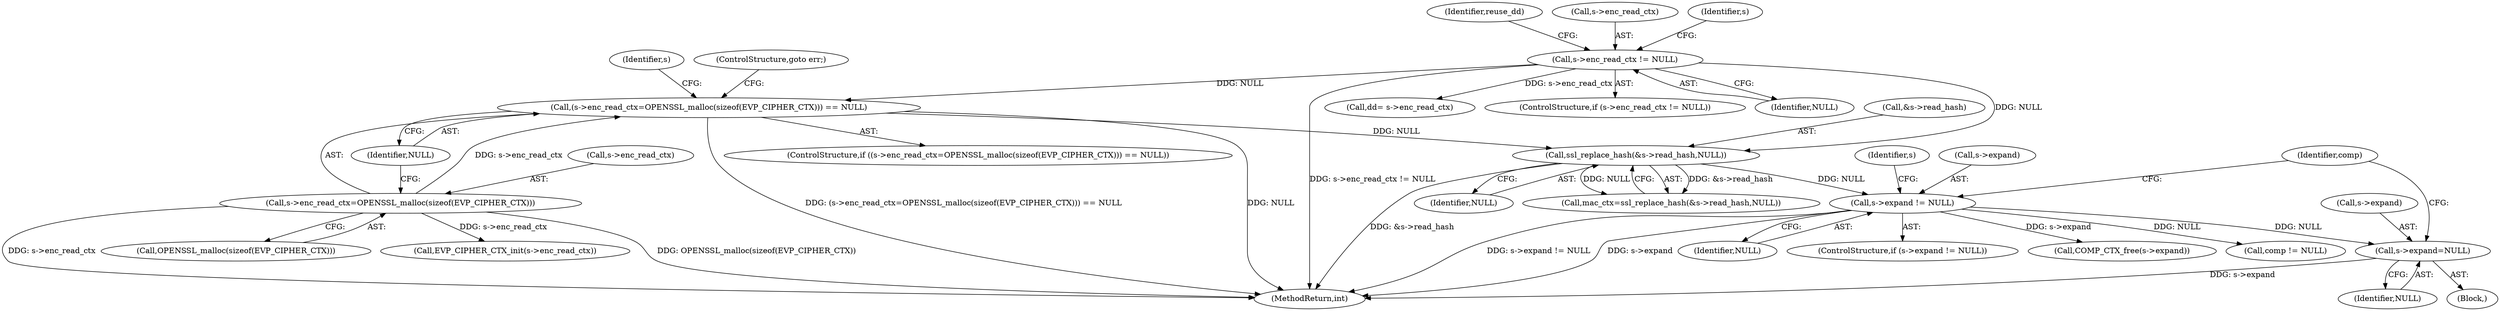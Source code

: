 digraph "0_openssl_34628967f1e65dc8f34e000f0f5518e21afbfc7b_0@pointer" {
"1000349" [label="(Call,s->expand=NULL)"];
"1000339" [label="(Call,s->expand != NULL)"];
"1000332" [label="(Call,ssl_replace_hash(&s->read_hash,NULL))"];
"1000300" [label="(Call,s->enc_read_ctx != NULL)"];
"1000310" [label="(Call,(s->enc_read_ctx=OPENSSL_malloc(sizeof(EVP_CIPHER_CTX))) == NULL)"];
"1000311" [label="(Call,s->enc_read_ctx=OPENSSL_malloc(sizeof(EVP_CIPHER_CTX)))"];
"1000306" [label="(Identifier,reuse_dd)"];
"1000333" [label="(Call,&s->read_hash)"];
"1000315" [label="(Call,OPENSSL_malloc(sizeof(EVP_CIPHER_CTX)))"];
"1000309" [label="(ControlStructure,if ((s->enc_read_ctx=OPENSSL_malloc(sizeof(EVP_CIPHER_CTX))) == NULL))"];
"1000340" [label="(Call,s->expand)"];
"1000321" [label="(Call,EVP_CIPHER_CTX_init(s->enc_read_ctx))"];
"1000318" [label="(Identifier,NULL)"];
"1000330" [label="(Call,mac_ctx=ssl_replace_hash(&s->read_hash,NULL))"];
"1000325" [label="(Call,dd= s->enc_read_ctx)"];
"1000345" [label="(Call,COMP_CTX_free(s->expand))"];
"1000301" [label="(Call,s->enc_read_ctx)"];
"1000311" [label="(Call,s->enc_read_ctx=OPENSSL_malloc(sizeof(EVP_CIPHER_CTX)))"];
"1000339" [label="(Call,s->expand != NULL)"];
"1000323" [label="(Identifier,s)"];
"1000353" [label="(Identifier,NULL)"];
"1000355" [label="(Call,comp != NULL)"];
"1000299" [label="(ControlStructure,if (s->enc_read_ctx != NULL))"];
"1000313" [label="(Identifier,s)"];
"1000337" [label="(Identifier,NULL)"];
"1000356" [label="(Identifier,comp)"];
"1000319" [label="(ControlStructure,goto err;)"];
"1001081" [label="(MethodReturn,int)"];
"1000332" [label="(Call,ssl_replace_hash(&s->read_hash,NULL))"];
"1000310" [label="(Call,(s->enc_read_ctx=OPENSSL_malloc(sizeof(EVP_CIPHER_CTX))) == NULL)"];
"1000343" [label="(Identifier,NULL)"];
"1000304" [label="(Identifier,NULL)"];
"1000350" [label="(Call,s->expand)"];
"1000338" [label="(ControlStructure,if (s->expand != NULL))"];
"1000347" [label="(Identifier,s)"];
"1000349" [label="(Call,s->expand=NULL)"];
"1000312" [label="(Call,s->enc_read_ctx)"];
"1000300" [label="(Call,s->enc_read_ctx != NULL)"];
"1000344" [label="(Block,)"];
"1000349" -> "1000344"  [label="AST: "];
"1000349" -> "1000353"  [label="CFG: "];
"1000350" -> "1000349"  [label="AST: "];
"1000353" -> "1000349"  [label="AST: "];
"1000356" -> "1000349"  [label="CFG: "];
"1000349" -> "1001081"  [label="DDG: s->expand"];
"1000339" -> "1000349"  [label="DDG: NULL"];
"1000339" -> "1000338"  [label="AST: "];
"1000339" -> "1000343"  [label="CFG: "];
"1000340" -> "1000339"  [label="AST: "];
"1000343" -> "1000339"  [label="AST: "];
"1000347" -> "1000339"  [label="CFG: "];
"1000356" -> "1000339"  [label="CFG: "];
"1000339" -> "1001081"  [label="DDG: s->expand != NULL"];
"1000339" -> "1001081"  [label="DDG: s->expand"];
"1000332" -> "1000339"  [label="DDG: NULL"];
"1000339" -> "1000345"  [label="DDG: s->expand"];
"1000339" -> "1000355"  [label="DDG: NULL"];
"1000332" -> "1000330"  [label="AST: "];
"1000332" -> "1000337"  [label="CFG: "];
"1000333" -> "1000332"  [label="AST: "];
"1000337" -> "1000332"  [label="AST: "];
"1000330" -> "1000332"  [label="CFG: "];
"1000332" -> "1001081"  [label="DDG: &s->read_hash"];
"1000332" -> "1000330"  [label="DDG: &s->read_hash"];
"1000332" -> "1000330"  [label="DDG: NULL"];
"1000300" -> "1000332"  [label="DDG: NULL"];
"1000310" -> "1000332"  [label="DDG: NULL"];
"1000300" -> "1000299"  [label="AST: "];
"1000300" -> "1000304"  [label="CFG: "];
"1000301" -> "1000300"  [label="AST: "];
"1000304" -> "1000300"  [label="AST: "];
"1000306" -> "1000300"  [label="CFG: "];
"1000313" -> "1000300"  [label="CFG: "];
"1000300" -> "1001081"  [label="DDG: s->enc_read_ctx != NULL"];
"1000300" -> "1000310"  [label="DDG: NULL"];
"1000300" -> "1000325"  [label="DDG: s->enc_read_ctx"];
"1000310" -> "1000309"  [label="AST: "];
"1000310" -> "1000318"  [label="CFG: "];
"1000311" -> "1000310"  [label="AST: "];
"1000318" -> "1000310"  [label="AST: "];
"1000319" -> "1000310"  [label="CFG: "];
"1000323" -> "1000310"  [label="CFG: "];
"1000310" -> "1001081"  [label="DDG: (s->enc_read_ctx=OPENSSL_malloc(sizeof(EVP_CIPHER_CTX))) == NULL"];
"1000310" -> "1001081"  [label="DDG: NULL"];
"1000311" -> "1000310"  [label="DDG: s->enc_read_ctx"];
"1000311" -> "1000315"  [label="CFG: "];
"1000312" -> "1000311"  [label="AST: "];
"1000315" -> "1000311"  [label="AST: "];
"1000318" -> "1000311"  [label="CFG: "];
"1000311" -> "1001081"  [label="DDG: s->enc_read_ctx"];
"1000311" -> "1001081"  [label="DDG: OPENSSL_malloc(sizeof(EVP_CIPHER_CTX))"];
"1000311" -> "1000321"  [label="DDG: s->enc_read_ctx"];
}

